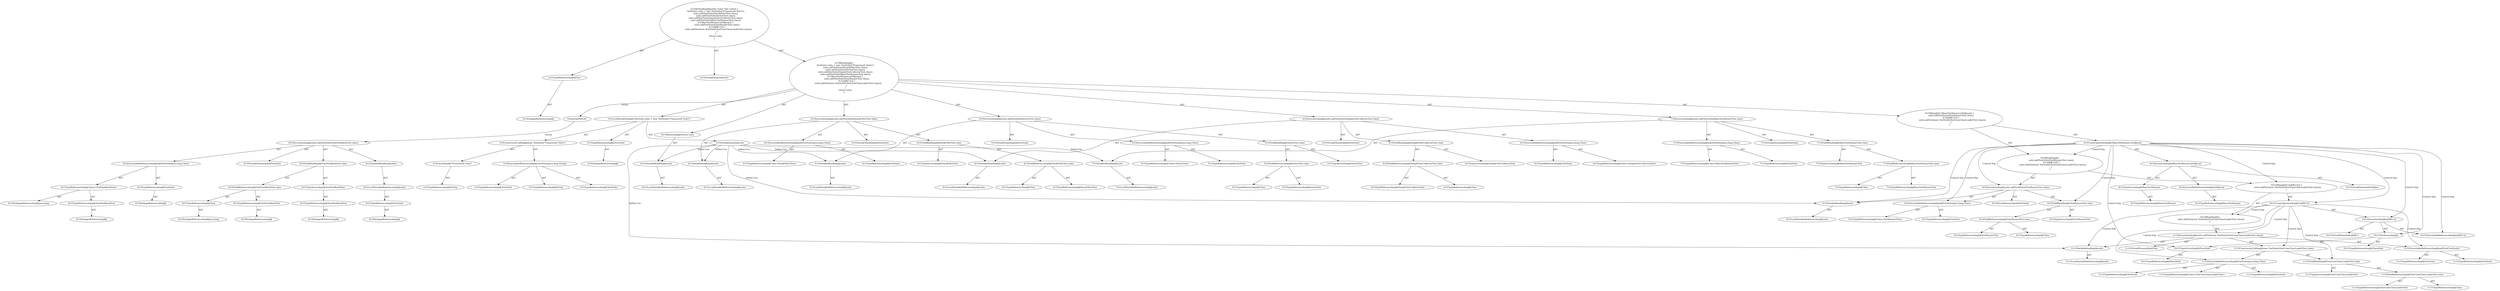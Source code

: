 digraph "suite#?" {
0 [label="2:CtTypeReferenceImpl@Test" shape=ellipse]
1 [label="2:CtPackageReferenceImpl@" shape=ellipse]
2 [label="2:CtVirtualElement@suite" shape=ellipse]
3 [label="3:CtTypeReferenceImpl@TestSuite" shape=ellipse]
4 [label="3:CtPackageReferenceImpl@" shape=ellipse]
5 [label="3:CtExecutableReferenceImpl@TestSuite(java.lang.String)" shape=ellipse]
6 [label="3:CtTypeReferenceImpl@TestSuite" shape=ellipse]
7 [label="3:CtTypeReferenceImpl@TestSuite" shape=ellipse]
8 [label="3:CtTypeReferenceImpl@String" shape=ellipse]
9 [label="3:CtLiteralImpl@\"Framework Tests\"" shape=ellipse]
10 [label="3:CtTypeReferenceImpl@String" shape=ellipse]
11 [label="3:CtConstructorCallImpl@new TestSuite(\"Framework Tests\")" shape=ellipse]
12 [label="3:CtVirtualElement@suite" shape=ellipse]
13 [label="3:CtLocalVariableImpl@TestSuite suite = new TestSuite(\"Framework Tests\")" shape=ellipse]
14 [label="4:CtExecutableReferenceImpl@addTestSuite(java.lang.Class)" shape=ellipse]
15 [label="4:CtTypeReferenceImpl@TestSuite" shape=ellipse]
16 [label="4:CtTypeReferenceImpl@Class<StackFilterTest>" shape=ellipse]
17 [label="4:CtVirtualElement@addTestSuite" shape=ellipse]
18 [label="4:CtVariableReadImpl@suite" shape=ellipse]
19 [label="4:CtLocalVariableReferenceImpl@suite" shape=ellipse]
20 [label="4:CtFieldReferenceImpl@StackFilterTest.class" shape=ellipse]
21 [label="4:CtTypeReferenceImpl@StackFilterTest" shape=ellipse]
22 [label="4:CtTypeReferenceImpl@Class" shape=ellipse]
23 [label="4:CtFieldReadImpl@StackFilterTest.class" shape=ellipse]
24 [label="4:CtTypeAccessImpl@StackFilterTest" shape=ellipse]
25 [label="4:CtInvocationImpl@suite.addTestSuite(StackFilterTest.class)" shape=ellipse]
26 [label="5:CtExecutableReferenceImpl@addTestSuite(java.lang.Class)" shape=ellipse]
27 [label="5:CtTypeReferenceImpl@TestSuite" shape=ellipse]
28 [label="5:CtTypeReferenceImpl@Class<SorterTest>" shape=ellipse]
29 [label="5:CtVirtualElement@addTestSuite" shape=ellipse]
30 [label="5:CtVariableReadImpl@suite" shape=ellipse]
31 [label="5:CtLocalVariableReferenceImpl@suite" shape=ellipse]
32 [label="5:CtFieldReferenceImpl@SorterTest.class" shape=ellipse]
33 [label="5:CtTypeReferenceImpl@SorterTest" shape=ellipse]
34 [label="5:CtTypeReferenceImpl@Class" shape=ellipse]
35 [label="5:CtFieldReadImpl@SorterTest.class" shape=ellipse]
36 [label="5:CtTypeAccessImpl@SorterTest" shape=ellipse]
37 [label="5:CtInvocationImpl@suite.addTestSuite(SorterTest.class)" shape=ellipse]
38 [label="6:CtExecutableReferenceImpl@addTestSuite(java.lang.Class)" shape=ellipse]
39 [label="6:CtTypeReferenceImpl@TestSuite" shape=ellipse]
40 [label="6:CtTypeReferenceImpl@Class<SimpleTestCollectorTest>" shape=ellipse]
41 [label="6:CtVirtualElement@addTestSuite" shape=ellipse]
42 [label="6:CtVariableReadImpl@suite" shape=ellipse]
43 [label="6:CtLocalVariableReferenceImpl@suite" shape=ellipse]
44 [label="6:CtFieldReferenceImpl@SimpleTestCollectorTest.class" shape=ellipse]
45 [label="6:CtTypeReferenceImpl@SimpleTestCollectorTest" shape=ellipse]
46 [label="6:CtTypeReferenceImpl@Class" shape=ellipse]
47 [label="6:CtFieldReadImpl@SimpleTestCollectorTest.class" shape=ellipse]
48 [label="6:CtTypeAccessImpl@SimpleTestCollectorTest" shape=ellipse]
49 [label="6:CtInvocationImpl@suite.addTestSuite(SimpleTestCollectorTest.class)" shape=ellipse]
50 [label="7:CtExecutableReferenceImpl@addTestSuite(java.lang.Class)" shape=ellipse]
51 [label="7:CtTypeReferenceImpl@TestSuite" shape=ellipse]
52 [label="7:CtTypeReferenceImpl@Class<BaseTestRunnerTest>" shape=ellipse]
53 [label="7:CtVirtualElement@addTestSuite" shape=ellipse]
54 [label="7:CtVariableReadImpl@suite" shape=ellipse]
55 [label="7:CtLocalVariableReferenceImpl@suite" shape=ellipse]
56 [label="7:CtFieldReferenceImpl@BaseTestRunnerTest.class" shape=ellipse]
57 [label="7:CtTypeReferenceImpl@BaseTestRunnerTest" shape=ellipse]
58 [label="7:CtTypeReferenceImpl@Class" shape=ellipse]
59 [label="7:CtFieldReadImpl@BaseTestRunnerTest.class" shape=ellipse]
60 [label="7:CtTypeAccessImpl@BaseTestRunnerTest" shape=ellipse]
61 [label="7:CtInvocationImpl@suite.addTestSuite(BaseTestRunnerTest.class)" shape=ellipse]
62 [label="8:CtExecutableReferenceImpl@inVAJava()" shape=ellipse]
63 [label="8:CtTypeReferenceImpl@BaseTestRunner" shape=ellipse]
64 [label="8:CtVirtualElement@inVAJava" shape=ellipse]
65 [label="8:CtTypeAccessImpl@BaseTestRunner" shape=ellipse]
66 [label="8:CtTypeReferenceImpl@BaseTestRunner" shape=ellipse]
67 [label="8:CtInvocationImpl@BaseTestRunner.inVAJava()" shape=ellipse]
68 [label="8:CtUnaryOperatorImpl@!BaseTestRunner.inVAJava()" shape=ellipse]
69 [label="9:CtExecutableReferenceImpl@addTestSuite(java.lang.Class)" shape=ellipse]
70 [label="9:CtTypeReferenceImpl@TestSuite" shape=ellipse]
71 [label="9:CtTypeReferenceImpl@Class<TextRunnerTest>" shape=ellipse]
72 [label="9:CtVirtualElement@addTestSuite" shape=ellipse]
73 [label="9:CtVariableReadImpl@suite" shape=ellipse]
74 [label="9:CtLocalVariableReferenceImpl@suite" shape=ellipse]
75 [label="9:CtFieldReferenceImpl@TextRunnerTest.class" shape=ellipse]
76 [label="9:CtTypeReferenceImpl@TextRunnerTest" shape=ellipse]
77 [label="9:CtTypeReferenceImpl@Class" shape=ellipse]
78 [label="9:CtFieldReadImpl@TextRunnerTest.class" shape=ellipse]
79 [label="9:CtTypeAccessImpl@TextRunnerTest" shape=ellipse]
80 [label="9:CtInvocationImpl@suite.addTestSuite(TextRunnerTest.class)" shape=ellipse]
81 [label="10:CtExecutableReferenceImpl@isJDK11()" shape=ellipse]
82 [label="10:CtVirtualElement@isJDK11" shape=ellipse]
83 [label="10:CtTypeAccessImpl@PlaceHold" shape=ellipse]
84 [label="10:CtTypeReferenceImpl@PlaceHold" shape=ellipse]
85 [label="10:CtThisAccessImpl@" shape=ellipse]
86 [label="10:CtTypeReferenceImpl@PlaceHold" shape=ellipse]
87 [label="10:CtInvocationImpl@isJDK11()" shape=ellipse]
88 [label="10:CtUnaryOperatorImpl@!isJDK11()" shape=ellipse]
89 [label="11:CtExecutableReferenceImpl@addTest(TestSuite)" shape=ellipse]
90 [label="11:CtTypeReferenceImpl@TestSuite" shape=ellipse]
91 [label="11:CtTypeReferenceImpl@TestSuite" shape=ellipse]
92 [label="11:CtVirtualElement@addTest" shape=ellipse]
93 [label="11:CtVariableReadImpl@suite" shape=ellipse]
94 [label="11:CtLocalVariableReferenceImpl@suite" shape=ellipse]
95 [label="11:CtExecutableReferenceImpl@TestSuite(java.lang.Class)" shape=ellipse]
96 [label="11:CtTypeReferenceImpl@TestSuite" shape=ellipse]
97 [label="11:CtTypeReferenceImpl@TestSuite" shape=ellipse]
98 [label="11:CtTypeReferenceImpl@Class<TestCaseClassLoaderTest>" shape=ellipse]
99 [label="11:CtFieldReferenceImpl@TestCaseClassLoaderTest.class" shape=ellipse]
100 [label="11:CtTypeReferenceImpl@TestCaseClassLoaderTest" shape=ellipse]
101 [label="11:CtTypeReferenceImpl@Class" shape=ellipse]
102 [label="11:CtFieldReadImpl@TestCaseClassLoaderTest.class" shape=ellipse]
103 [label="11:CtTypeAccessImpl@TestCaseClassLoaderTest" shape=ellipse]
104 [label="11:CtConstructorCallImpl@new TestSuite(TestCaseClassLoaderTest.class)" shape=ellipse]
105 [label="11:CtInvocationImpl@suite.addTest(new TestSuite(TestCaseClassLoaderTest.class))" shape=ellipse]
106 [label="10:CtBlockImpl@\{
    suite.addTest(new TestSuite(TestCaseClassLoaderTest.class));
\}" shape=ellipse]
107 [label="10:CtIfImpl@if (!isJDK11()) \{
    suite.addTest(new TestSuite(TestCaseClassLoaderTest.class));
\}" shape=ellipse]
108 [label="8:CtBlockImpl@\{
    suite.addTestSuite(TextRunnerTest.class);
    if (!isJDK11()) \{
        suite.addTest(new TestSuite(TestCaseClassLoaderTest.class));
    \}
\}" shape=ellipse]
109 [label="8:CtIfImpl@if (!BaseTestRunner.inVAJava()) \{
    suite.addTestSuite(TextRunnerTest.class);
    if (!isJDK11()) \{
        suite.addTest(new TestSuite(TestCaseClassLoaderTest.class));
    \}
\}" shape=ellipse]
110 [label="14:CtVariableReadImpl@suite" shape=ellipse]
111 [label="14:CtLocalVariableReferenceImpl@suite" shape=ellipse]
112 [label="14:CtReturnImpl@return suite" shape=ellipse]
113 [label="2:CtBlockImpl@\{
    TestSuite suite = new TestSuite(\"Framework Tests\");
    suite.addTestSuite(StackFilterTest.class);
    suite.addTestSuite(SorterTest.class);
    suite.addTestSuite(SimpleTestCollectorTest.class);
    suite.addTestSuite(BaseTestRunnerTest.class);
    if (!BaseTestRunner.inVAJava()) \{
        suite.addTestSuite(TextRunnerTest.class);
        if (!isJDK11()) \{
            suite.addTest(new TestSuite(TestCaseClassLoaderTest.class));
        \}
    \}
    return suite;
\}" shape=ellipse]
114 [label="2:CtMethodImpl@public static Test suite() \{
    TestSuite suite = new TestSuite(\"Framework Tests\");
    suite.addTestSuite(StackFilterTest.class);
    suite.addTestSuite(SorterTest.class);
    suite.addTestSuite(SimpleTestCollectorTest.class);
    suite.addTestSuite(BaseTestRunnerTest.class);
    if (!BaseTestRunner.inVAJava()) \{
        suite.addTestSuite(TextRunnerTest.class);
        if (!isJDK11()) \{
            suite.addTest(new TestSuite(TestCaseClassLoaderTest.class));
        \}
    \}
    return suite;
\}" shape=ellipse]
115 [label="8:Insert@INSERT" shape=ellipse]
116 [label="8:CtPackageReferenceImpl@" shape=ellipse]
117 [label="8:CtTypeReferenceImpl@TestSuite" shape=ellipse]
118 [label="8:CtLocalVariableReferenceImpl@suite" shape=ellipse]
119 [label="8:CtVariableReadImpl@suite" shape=ellipse]
120 [label="8:CtPackageReferenceImpl@" shape=ellipse]
121 [label="8:CtTypeReferenceImpl@TestSuite" shape=ellipse]
122 [label="8:CtPackageReferenceImpl@java.lang" shape=ellipse]
123 [label="8:CtPackageReferenceImpl@" shape=ellipse]
124 [label="8:CtTypeReferenceImpl@TextFeedbackTest" shape=ellipse]
125 [label="8:CtTypeReferenceImpl@Class<TextFeedbackTest>" shape=ellipse]
126 [label="8:CtExecutableReferenceImpl@addTestSuite(java.lang.Class)" shape=ellipse]
127 [label="8:CtPackageReferenceImpl@" shape=ellipse]
128 [label="8:CtTypeReferenceImpl@TextFeedbackTest" shape=ellipse]
129 [label="8:CtTypeAccessImpl@TextFeedbackTest" shape=ellipse]
130 [label="8:CtPackageReferenceImpl@" shape=ellipse]
131 [label="8:CtTypeReferenceImpl@TextFeedbackTest" shape=ellipse]
132 [label="8:CtPackageReferenceImpl@java.lang" shape=ellipse]
133 [label="8:CtTypeReferenceImpl@Class" shape=ellipse]
134 [label="8:CtFieldReferenceImpl@TextFeedbackTest.class" shape=ellipse]
135 [label="8:CtFieldReadImpl@TextFeedbackTest.class" shape=ellipse]
136 [label="8:CtInvocationImpl@suite.addTestSuite(TextFeedbackTest.class)" shape=ellipse]
137 [label="8:CtVirtualElement@addTestSuite" shape=ellipse]
0 -> 1 [label="AST"];
3 -> 4 [label="AST"];
5 -> 6 [label="AST"];
5 -> 7 [label="AST"];
5 -> 8 [label="AST"];
9 -> 10 [label="AST"];
11 -> 5 [label="AST"];
11 -> 9 [label="AST"];
12 -> 18 [label="Define-Use"];
12 -> 30 [label="Define-Use"];
12 -> 42 [label="Define-Use"];
12 -> 54 [label="Define-Use"];
12 -> 73 [label="Define-Use"];
12 -> 93 [label="Define-Use"];
12 -> 110 [label="Define-Use"];
13 -> 12 [label="AST"];
13 -> 3 [label="AST"];
13 -> 11 [label="AST"];
14 -> 15 [label="AST"];
14 -> 16 [label="AST"];
18 -> 19 [label="AST"];
20 -> 21 [label="AST"];
20 -> 22 [label="AST"];
23 -> 24 [label="AST"];
23 -> 20 [label="AST"];
25 -> 17 [label="AST"];
25 -> 18 [label="AST"];
25 -> 14 [label="AST"];
25 -> 23 [label="AST"];
26 -> 27 [label="AST"];
26 -> 28 [label="AST"];
30 -> 31 [label="AST"];
32 -> 33 [label="AST"];
32 -> 34 [label="AST"];
35 -> 36 [label="AST"];
35 -> 32 [label="AST"];
37 -> 29 [label="AST"];
37 -> 30 [label="AST"];
37 -> 26 [label="AST"];
37 -> 35 [label="AST"];
38 -> 39 [label="AST"];
38 -> 40 [label="AST"];
42 -> 43 [label="AST"];
44 -> 45 [label="AST"];
44 -> 46 [label="AST"];
47 -> 48 [label="AST"];
47 -> 44 [label="AST"];
49 -> 41 [label="AST"];
49 -> 42 [label="AST"];
49 -> 38 [label="AST"];
49 -> 47 [label="AST"];
50 -> 51 [label="AST"];
50 -> 52 [label="AST"];
54 -> 55 [label="AST"];
56 -> 57 [label="AST"];
56 -> 58 [label="AST"];
59 -> 60 [label="AST"];
59 -> 56 [label="AST"];
61 -> 53 [label="AST"];
61 -> 54 [label="AST"];
61 -> 50 [label="AST"];
61 -> 59 [label="AST"];
62 -> 63 [label="AST"];
65 -> 66 [label="AST"];
67 -> 64 [label="AST"];
67 -> 65 [label="AST"];
67 -> 62 [label="AST"];
68 -> 67 [label="AST"];
68 -> 108 [label="Control Dep"];
68 -> 80 [label="Control Dep"];
68 -> 69 [label="Control Dep"];
68 -> 73 [label="Control Dep"];
68 -> 78 [label="Control Dep"];
68 -> 107 [label="Control Dep"];
68 -> 88 [label="Control Dep"];
68 -> 87 [label="Control Dep"];
68 -> 81 [label="Control Dep"];
68 -> 85 [label="Control Dep"];
68 -> 83 [label="Control Dep"];
69 -> 70 [label="AST"];
69 -> 71 [label="AST"];
73 -> 74 [label="AST"];
75 -> 76 [label="AST"];
75 -> 77 [label="AST"];
78 -> 79 [label="AST"];
78 -> 75 [label="AST"];
80 -> 72 [label="AST"];
80 -> 73 [label="AST"];
80 -> 69 [label="AST"];
80 -> 78 [label="AST"];
83 -> 84 [label="AST"];
85 -> 86 [label="AST"];
85 -> 83 [label="AST"];
87 -> 82 [label="AST"];
87 -> 85 [label="AST"];
87 -> 81 [label="AST"];
88 -> 87 [label="AST"];
88 -> 106 [label="Control Dep"];
88 -> 105 [label="Control Dep"];
88 -> 89 [label="Control Dep"];
88 -> 93 [label="Control Dep"];
88 -> 104 [label="Control Dep"];
88 -> 95 [label="Control Dep"];
88 -> 102 [label="Control Dep"];
89 -> 90 [label="AST"];
89 -> 91 [label="AST"];
93 -> 94 [label="AST"];
95 -> 96 [label="AST"];
95 -> 97 [label="AST"];
95 -> 98 [label="AST"];
99 -> 100 [label="AST"];
99 -> 101 [label="AST"];
102 -> 103 [label="AST"];
102 -> 99 [label="AST"];
104 -> 95 [label="AST"];
104 -> 102 [label="AST"];
105 -> 92 [label="AST"];
105 -> 93 [label="AST"];
105 -> 89 [label="AST"];
105 -> 104 [label="AST"];
106 -> 105 [label="AST"];
107 -> 88 [label="AST"];
107 -> 106 [label="AST"];
108 -> 80 [label="AST"];
108 -> 107 [label="AST"];
109 -> 68 [label="AST"];
109 -> 108 [label="AST"];
110 -> 111 [label="AST"];
112 -> 110 [label="AST"];
113 -> 13 [label="AST"];
113 -> 25 [label="AST"];
113 -> 37 [label="AST"];
113 -> 49 [label="AST"];
113 -> 61 [label="AST"];
113 -> 109 [label="AST"];
113 -> 112 [label="AST"];
113 -> 115 [label="Action"];
114 -> 2 [label="AST"];
114 -> 0 [label="AST"];
114 -> 113 [label="AST"];
115 -> 136 [label="Action"];
117 -> 116 [label="AST"];
118 -> 117 [label="AST"];
119 -> 118 [label="AST"];
121 -> 120 [label="AST"];
124 -> 123 [label="AST"];
125 -> 122 [label="AST"];
125 -> 124 [label="AST"];
126 -> 121 [label="AST"];
126 -> 125 [label="AST"];
128 -> 127 [label="AST"];
129 -> 128 [label="AST"];
131 -> 130 [label="AST"];
133 -> 132 [label="AST"];
134 -> 131 [label="AST"];
134 -> 133 [label="AST"];
135 -> 129 [label="AST"];
135 -> 134 [label="AST"];
136 -> 137 [label="AST"];
136 -> 119 [label="AST"];
136 -> 126 [label="AST"];
136 -> 135 [label="AST"];
}